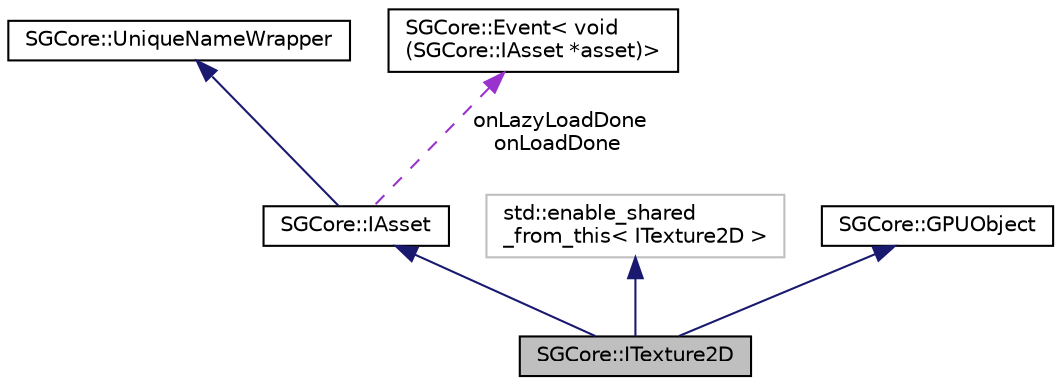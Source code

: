 digraph "SGCore::ITexture2D"
{
 // LATEX_PDF_SIZE
  edge [fontname="Helvetica",fontsize="10",labelfontname="Helvetica",labelfontsize="10"];
  node [fontname="Helvetica",fontsize="10",shape=record];
  Node1 [label="SGCore::ITexture2D",height=0.2,width=0.4,color="black", fillcolor="grey75", style="filled", fontcolor="black",tooltip=" "];
  Node2 -> Node1 [dir="back",color="midnightblue",fontsize="10",style="solid"];
  Node2 [label="SGCore::IAsset",height=0.2,width=0.4,color="black", fillcolor="white", style="filled",URL="$classSGCore_1_1IAsset.html",tooltip=" "];
  Node3 -> Node2 [dir="back",color="midnightblue",fontsize="10",style="solid"];
  Node3 [label="SGCore::UniqueNameWrapper",height=0.2,width=0.4,color="black", fillcolor="white", style="filled",URL="$classSGCore_1_1UniqueNameWrapper.html",tooltip=" "];
  Node4 -> Node2 [dir="back",color="darkorchid3",fontsize="10",style="dashed",label=" onLazyLoadDone\nonLoadDone" ];
  Node4 [label="SGCore::Event\< void\l(SGCore::IAsset *asset)\>",height=0.2,width=0.4,color="black", fillcolor="white", style="filled",URL="$structSGCore_1_1Event.html",tooltip=" "];
  Node5 -> Node1 [dir="back",color="midnightblue",fontsize="10",style="solid"];
  Node5 [label="std::enable_shared\l_from_this\< ITexture2D \>",height=0.2,width=0.4,color="grey75", fillcolor="white", style="filled",tooltip=" "];
  Node6 -> Node1 [dir="back",color="midnightblue",fontsize="10",style="solid"];
  Node6 [label="SGCore::GPUObject",height=0.2,width=0.4,color="black", fillcolor="white", style="filled",URL="$structSGCore_1_1GPUObject.html",tooltip=" "];
}
